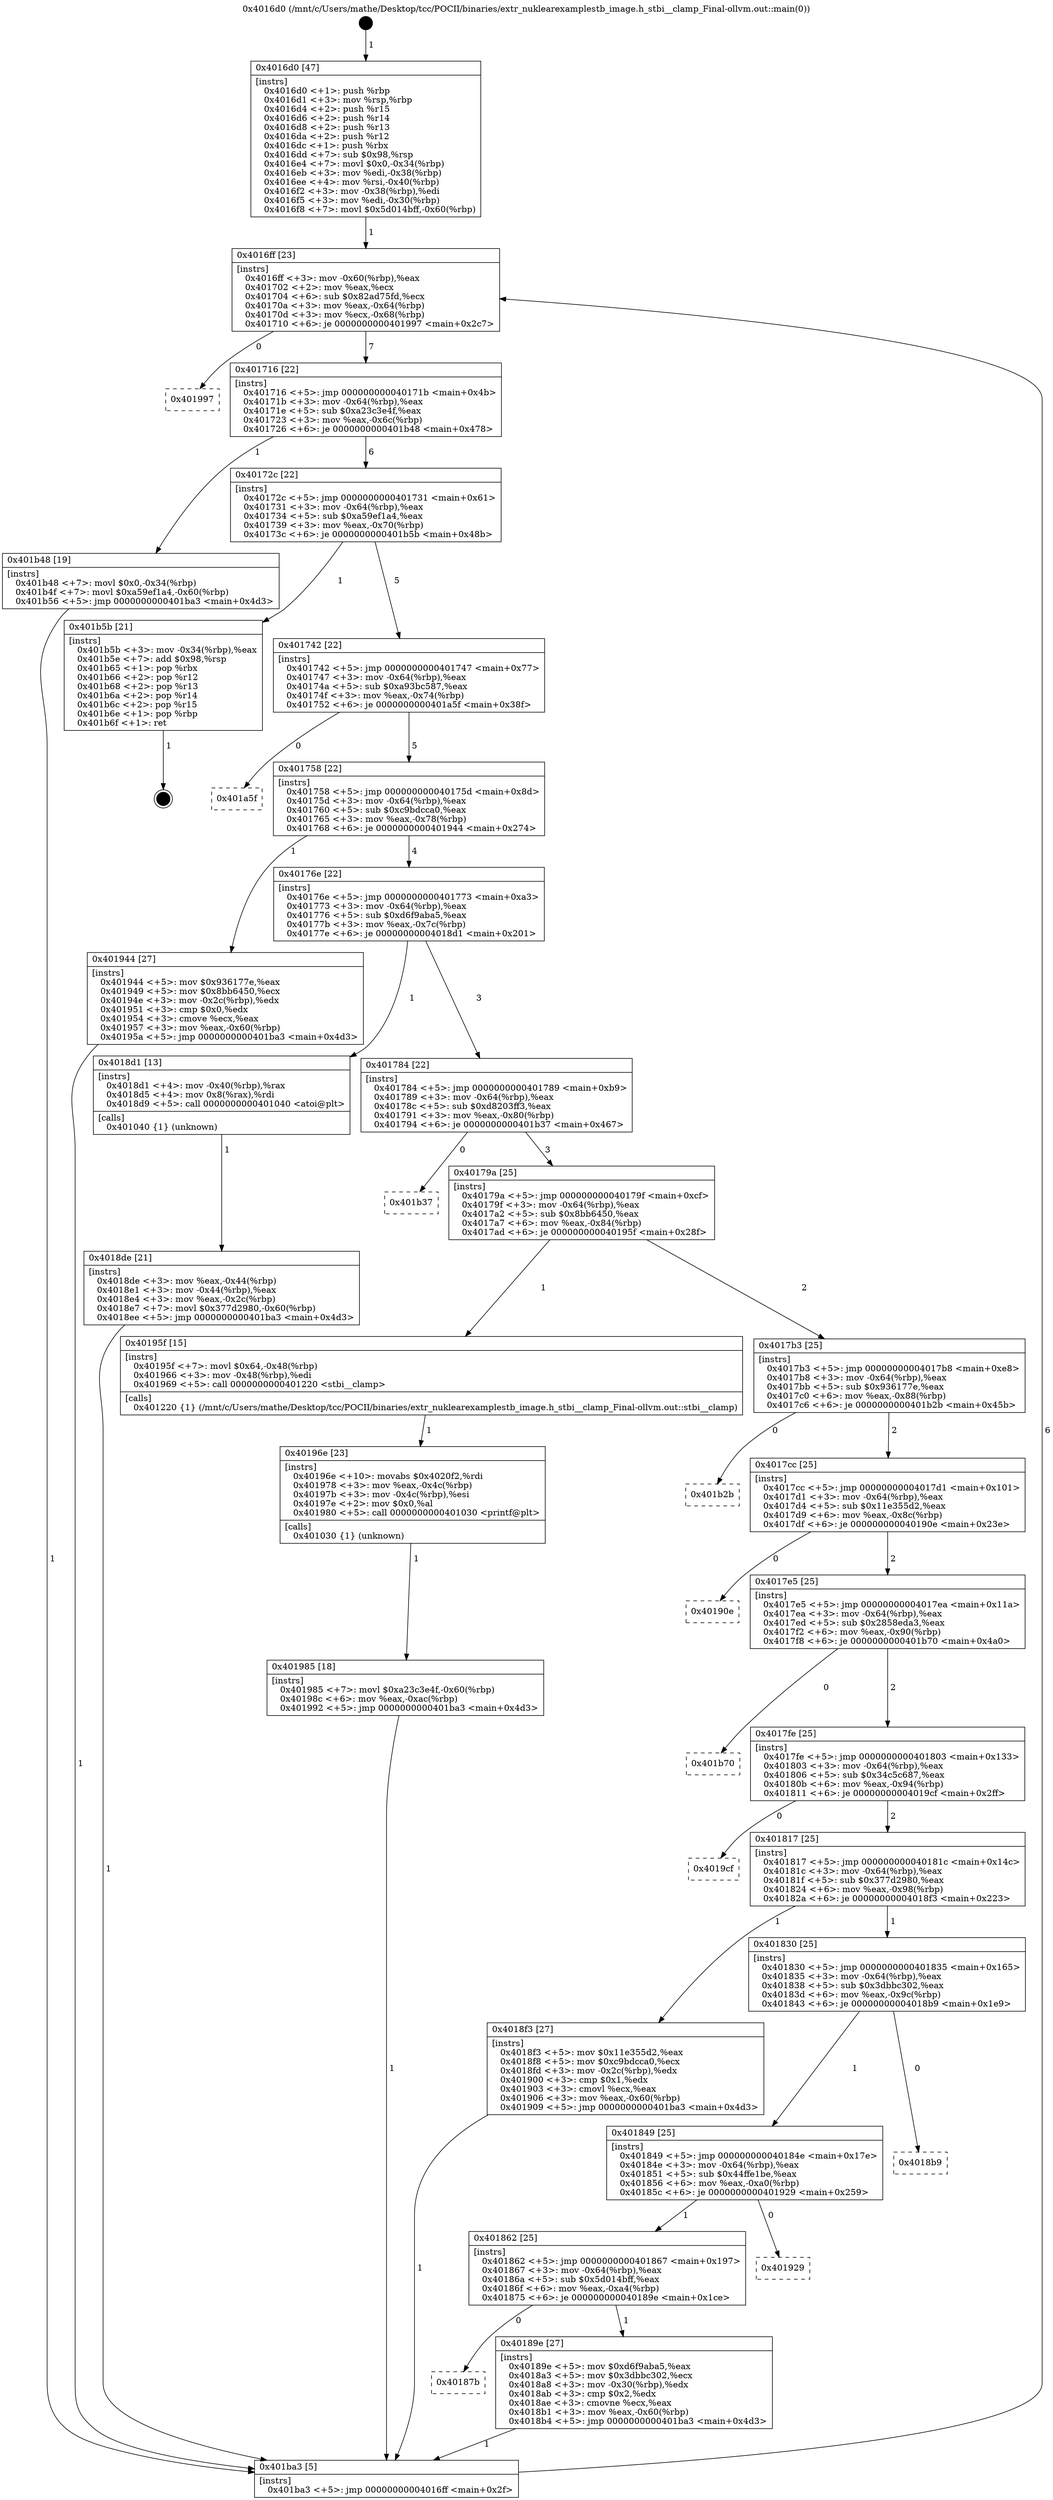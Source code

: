 digraph "0x4016d0" {
  label = "0x4016d0 (/mnt/c/Users/mathe/Desktop/tcc/POCII/binaries/extr_nuklearexamplestb_image.h_stbi__clamp_Final-ollvm.out::main(0))"
  labelloc = "t"
  node[shape=record]

  Entry [label="",width=0.3,height=0.3,shape=circle,fillcolor=black,style=filled]
  "0x4016ff" [label="{
     0x4016ff [23]\l
     | [instrs]\l
     &nbsp;&nbsp;0x4016ff \<+3\>: mov -0x60(%rbp),%eax\l
     &nbsp;&nbsp;0x401702 \<+2\>: mov %eax,%ecx\l
     &nbsp;&nbsp;0x401704 \<+6\>: sub $0x82ad75fd,%ecx\l
     &nbsp;&nbsp;0x40170a \<+3\>: mov %eax,-0x64(%rbp)\l
     &nbsp;&nbsp;0x40170d \<+3\>: mov %ecx,-0x68(%rbp)\l
     &nbsp;&nbsp;0x401710 \<+6\>: je 0000000000401997 \<main+0x2c7\>\l
  }"]
  "0x401997" [label="{
     0x401997\l
  }", style=dashed]
  "0x401716" [label="{
     0x401716 [22]\l
     | [instrs]\l
     &nbsp;&nbsp;0x401716 \<+5\>: jmp 000000000040171b \<main+0x4b\>\l
     &nbsp;&nbsp;0x40171b \<+3\>: mov -0x64(%rbp),%eax\l
     &nbsp;&nbsp;0x40171e \<+5\>: sub $0xa23c3e4f,%eax\l
     &nbsp;&nbsp;0x401723 \<+3\>: mov %eax,-0x6c(%rbp)\l
     &nbsp;&nbsp;0x401726 \<+6\>: je 0000000000401b48 \<main+0x478\>\l
  }"]
  Exit [label="",width=0.3,height=0.3,shape=circle,fillcolor=black,style=filled,peripheries=2]
  "0x401b48" [label="{
     0x401b48 [19]\l
     | [instrs]\l
     &nbsp;&nbsp;0x401b48 \<+7\>: movl $0x0,-0x34(%rbp)\l
     &nbsp;&nbsp;0x401b4f \<+7\>: movl $0xa59ef1a4,-0x60(%rbp)\l
     &nbsp;&nbsp;0x401b56 \<+5\>: jmp 0000000000401ba3 \<main+0x4d3\>\l
  }"]
  "0x40172c" [label="{
     0x40172c [22]\l
     | [instrs]\l
     &nbsp;&nbsp;0x40172c \<+5\>: jmp 0000000000401731 \<main+0x61\>\l
     &nbsp;&nbsp;0x401731 \<+3\>: mov -0x64(%rbp),%eax\l
     &nbsp;&nbsp;0x401734 \<+5\>: sub $0xa59ef1a4,%eax\l
     &nbsp;&nbsp;0x401739 \<+3\>: mov %eax,-0x70(%rbp)\l
     &nbsp;&nbsp;0x40173c \<+6\>: je 0000000000401b5b \<main+0x48b\>\l
  }"]
  "0x401985" [label="{
     0x401985 [18]\l
     | [instrs]\l
     &nbsp;&nbsp;0x401985 \<+7\>: movl $0xa23c3e4f,-0x60(%rbp)\l
     &nbsp;&nbsp;0x40198c \<+6\>: mov %eax,-0xac(%rbp)\l
     &nbsp;&nbsp;0x401992 \<+5\>: jmp 0000000000401ba3 \<main+0x4d3\>\l
  }"]
  "0x401b5b" [label="{
     0x401b5b [21]\l
     | [instrs]\l
     &nbsp;&nbsp;0x401b5b \<+3\>: mov -0x34(%rbp),%eax\l
     &nbsp;&nbsp;0x401b5e \<+7\>: add $0x98,%rsp\l
     &nbsp;&nbsp;0x401b65 \<+1\>: pop %rbx\l
     &nbsp;&nbsp;0x401b66 \<+2\>: pop %r12\l
     &nbsp;&nbsp;0x401b68 \<+2\>: pop %r13\l
     &nbsp;&nbsp;0x401b6a \<+2\>: pop %r14\l
     &nbsp;&nbsp;0x401b6c \<+2\>: pop %r15\l
     &nbsp;&nbsp;0x401b6e \<+1\>: pop %rbp\l
     &nbsp;&nbsp;0x401b6f \<+1\>: ret\l
  }"]
  "0x401742" [label="{
     0x401742 [22]\l
     | [instrs]\l
     &nbsp;&nbsp;0x401742 \<+5\>: jmp 0000000000401747 \<main+0x77\>\l
     &nbsp;&nbsp;0x401747 \<+3\>: mov -0x64(%rbp),%eax\l
     &nbsp;&nbsp;0x40174a \<+5\>: sub $0xa93bc587,%eax\l
     &nbsp;&nbsp;0x40174f \<+3\>: mov %eax,-0x74(%rbp)\l
     &nbsp;&nbsp;0x401752 \<+6\>: je 0000000000401a5f \<main+0x38f\>\l
  }"]
  "0x40196e" [label="{
     0x40196e [23]\l
     | [instrs]\l
     &nbsp;&nbsp;0x40196e \<+10\>: movabs $0x4020f2,%rdi\l
     &nbsp;&nbsp;0x401978 \<+3\>: mov %eax,-0x4c(%rbp)\l
     &nbsp;&nbsp;0x40197b \<+3\>: mov -0x4c(%rbp),%esi\l
     &nbsp;&nbsp;0x40197e \<+2\>: mov $0x0,%al\l
     &nbsp;&nbsp;0x401980 \<+5\>: call 0000000000401030 \<printf@plt\>\l
     | [calls]\l
     &nbsp;&nbsp;0x401030 \{1\} (unknown)\l
  }"]
  "0x401a5f" [label="{
     0x401a5f\l
  }", style=dashed]
  "0x401758" [label="{
     0x401758 [22]\l
     | [instrs]\l
     &nbsp;&nbsp;0x401758 \<+5\>: jmp 000000000040175d \<main+0x8d\>\l
     &nbsp;&nbsp;0x40175d \<+3\>: mov -0x64(%rbp),%eax\l
     &nbsp;&nbsp;0x401760 \<+5\>: sub $0xc9bdcca0,%eax\l
     &nbsp;&nbsp;0x401765 \<+3\>: mov %eax,-0x78(%rbp)\l
     &nbsp;&nbsp;0x401768 \<+6\>: je 0000000000401944 \<main+0x274\>\l
  }"]
  "0x4018de" [label="{
     0x4018de [21]\l
     | [instrs]\l
     &nbsp;&nbsp;0x4018de \<+3\>: mov %eax,-0x44(%rbp)\l
     &nbsp;&nbsp;0x4018e1 \<+3\>: mov -0x44(%rbp),%eax\l
     &nbsp;&nbsp;0x4018e4 \<+3\>: mov %eax,-0x2c(%rbp)\l
     &nbsp;&nbsp;0x4018e7 \<+7\>: movl $0x377d2980,-0x60(%rbp)\l
     &nbsp;&nbsp;0x4018ee \<+5\>: jmp 0000000000401ba3 \<main+0x4d3\>\l
  }"]
  "0x401944" [label="{
     0x401944 [27]\l
     | [instrs]\l
     &nbsp;&nbsp;0x401944 \<+5\>: mov $0x936177e,%eax\l
     &nbsp;&nbsp;0x401949 \<+5\>: mov $0x8bb6450,%ecx\l
     &nbsp;&nbsp;0x40194e \<+3\>: mov -0x2c(%rbp),%edx\l
     &nbsp;&nbsp;0x401951 \<+3\>: cmp $0x0,%edx\l
     &nbsp;&nbsp;0x401954 \<+3\>: cmove %ecx,%eax\l
     &nbsp;&nbsp;0x401957 \<+3\>: mov %eax,-0x60(%rbp)\l
     &nbsp;&nbsp;0x40195a \<+5\>: jmp 0000000000401ba3 \<main+0x4d3\>\l
  }"]
  "0x40176e" [label="{
     0x40176e [22]\l
     | [instrs]\l
     &nbsp;&nbsp;0x40176e \<+5\>: jmp 0000000000401773 \<main+0xa3\>\l
     &nbsp;&nbsp;0x401773 \<+3\>: mov -0x64(%rbp),%eax\l
     &nbsp;&nbsp;0x401776 \<+5\>: sub $0xd6f9aba5,%eax\l
     &nbsp;&nbsp;0x40177b \<+3\>: mov %eax,-0x7c(%rbp)\l
     &nbsp;&nbsp;0x40177e \<+6\>: je 00000000004018d1 \<main+0x201\>\l
  }"]
  "0x4016d0" [label="{
     0x4016d0 [47]\l
     | [instrs]\l
     &nbsp;&nbsp;0x4016d0 \<+1\>: push %rbp\l
     &nbsp;&nbsp;0x4016d1 \<+3\>: mov %rsp,%rbp\l
     &nbsp;&nbsp;0x4016d4 \<+2\>: push %r15\l
     &nbsp;&nbsp;0x4016d6 \<+2\>: push %r14\l
     &nbsp;&nbsp;0x4016d8 \<+2\>: push %r13\l
     &nbsp;&nbsp;0x4016da \<+2\>: push %r12\l
     &nbsp;&nbsp;0x4016dc \<+1\>: push %rbx\l
     &nbsp;&nbsp;0x4016dd \<+7\>: sub $0x98,%rsp\l
     &nbsp;&nbsp;0x4016e4 \<+7\>: movl $0x0,-0x34(%rbp)\l
     &nbsp;&nbsp;0x4016eb \<+3\>: mov %edi,-0x38(%rbp)\l
     &nbsp;&nbsp;0x4016ee \<+4\>: mov %rsi,-0x40(%rbp)\l
     &nbsp;&nbsp;0x4016f2 \<+3\>: mov -0x38(%rbp),%edi\l
     &nbsp;&nbsp;0x4016f5 \<+3\>: mov %edi,-0x30(%rbp)\l
     &nbsp;&nbsp;0x4016f8 \<+7\>: movl $0x5d014bff,-0x60(%rbp)\l
  }"]
  "0x4018d1" [label="{
     0x4018d1 [13]\l
     | [instrs]\l
     &nbsp;&nbsp;0x4018d1 \<+4\>: mov -0x40(%rbp),%rax\l
     &nbsp;&nbsp;0x4018d5 \<+4\>: mov 0x8(%rax),%rdi\l
     &nbsp;&nbsp;0x4018d9 \<+5\>: call 0000000000401040 \<atoi@plt\>\l
     | [calls]\l
     &nbsp;&nbsp;0x401040 \{1\} (unknown)\l
  }"]
  "0x401784" [label="{
     0x401784 [22]\l
     | [instrs]\l
     &nbsp;&nbsp;0x401784 \<+5\>: jmp 0000000000401789 \<main+0xb9\>\l
     &nbsp;&nbsp;0x401789 \<+3\>: mov -0x64(%rbp),%eax\l
     &nbsp;&nbsp;0x40178c \<+5\>: sub $0xd8203ff3,%eax\l
     &nbsp;&nbsp;0x401791 \<+3\>: mov %eax,-0x80(%rbp)\l
     &nbsp;&nbsp;0x401794 \<+6\>: je 0000000000401b37 \<main+0x467\>\l
  }"]
  "0x401ba3" [label="{
     0x401ba3 [5]\l
     | [instrs]\l
     &nbsp;&nbsp;0x401ba3 \<+5\>: jmp 00000000004016ff \<main+0x2f\>\l
  }"]
  "0x401b37" [label="{
     0x401b37\l
  }", style=dashed]
  "0x40179a" [label="{
     0x40179a [25]\l
     | [instrs]\l
     &nbsp;&nbsp;0x40179a \<+5\>: jmp 000000000040179f \<main+0xcf\>\l
     &nbsp;&nbsp;0x40179f \<+3\>: mov -0x64(%rbp),%eax\l
     &nbsp;&nbsp;0x4017a2 \<+5\>: sub $0x8bb6450,%eax\l
     &nbsp;&nbsp;0x4017a7 \<+6\>: mov %eax,-0x84(%rbp)\l
     &nbsp;&nbsp;0x4017ad \<+6\>: je 000000000040195f \<main+0x28f\>\l
  }"]
  "0x40187b" [label="{
     0x40187b\l
  }", style=dashed]
  "0x40195f" [label="{
     0x40195f [15]\l
     | [instrs]\l
     &nbsp;&nbsp;0x40195f \<+7\>: movl $0x64,-0x48(%rbp)\l
     &nbsp;&nbsp;0x401966 \<+3\>: mov -0x48(%rbp),%edi\l
     &nbsp;&nbsp;0x401969 \<+5\>: call 0000000000401220 \<stbi__clamp\>\l
     | [calls]\l
     &nbsp;&nbsp;0x401220 \{1\} (/mnt/c/Users/mathe/Desktop/tcc/POCII/binaries/extr_nuklearexamplestb_image.h_stbi__clamp_Final-ollvm.out::stbi__clamp)\l
  }"]
  "0x4017b3" [label="{
     0x4017b3 [25]\l
     | [instrs]\l
     &nbsp;&nbsp;0x4017b3 \<+5\>: jmp 00000000004017b8 \<main+0xe8\>\l
     &nbsp;&nbsp;0x4017b8 \<+3\>: mov -0x64(%rbp),%eax\l
     &nbsp;&nbsp;0x4017bb \<+5\>: sub $0x936177e,%eax\l
     &nbsp;&nbsp;0x4017c0 \<+6\>: mov %eax,-0x88(%rbp)\l
     &nbsp;&nbsp;0x4017c6 \<+6\>: je 0000000000401b2b \<main+0x45b\>\l
  }"]
  "0x40189e" [label="{
     0x40189e [27]\l
     | [instrs]\l
     &nbsp;&nbsp;0x40189e \<+5\>: mov $0xd6f9aba5,%eax\l
     &nbsp;&nbsp;0x4018a3 \<+5\>: mov $0x3dbbc302,%ecx\l
     &nbsp;&nbsp;0x4018a8 \<+3\>: mov -0x30(%rbp),%edx\l
     &nbsp;&nbsp;0x4018ab \<+3\>: cmp $0x2,%edx\l
     &nbsp;&nbsp;0x4018ae \<+3\>: cmovne %ecx,%eax\l
     &nbsp;&nbsp;0x4018b1 \<+3\>: mov %eax,-0x60(%rbp)\l
     &nbsp;&nbsp;0x4018b4 \<+5\>: jmp 0000000000401ba3 \<main+0x4d3\>\l
  }"]
  "0x401b2b" [label="{
     0x401b2b\l
  }", style=dashed]
  "0x4017cc" [label="{
     0x4017cc [25]\l
     | [instrs]\l
     &nbsp;&nbsp;0x4017cc \<+5\>: jmp 00000000004017d1 \<main+0x101\>\l
     &nbsp;&nbsp;0x4017d1 \<+3\>: mov -0x64(%rbp),%eax\l
     &nbsp;&nbsp;0x4017d4 \<+5\>: sub $0x11e355d2,%eax\l
     &nbsp;&nbsp;0x4017d9 \<+6\>: mov %eax,-0x8c(%rbp)\l
     &nbsp;&nbsp;0x4017df \<+6\>: je 000000000040190e \<main+0x23e\>\l
  }"]
  "0x401862" [label="{
     0x401862 [25]\l
     | [instrs]\l
     &nbsp;&nbsp;0x401862 \<+5\>: jmp 0000000000401867 \<main+0x197\>\l
     &nbsp;&nbsp;0x401867 \<+3\>: mov -0x64(%rbp),%eax\l
     &nbsp;&nbsp;0x40186a \<+5\>: sub $0x5d014bff,%eax\l
     &nbsp;&nbsp;0x40186f \<+6\>: mov %eax,-0xa4(%rbp)\l
     &nbsp;&nbsp;0x401875 \<+6\>: je 000000000040189e \<main+0x1ce\>\l
  }"]
  "0x40190e" [label="{
     0x40190e\l
  }", style=dashed]
  "0x4017e5" [label="{
     0x4017e5 [25]\l
     | [instrs]\l
     &nbsp;&nbsp;0x4017e5 \<+5\>: jmp 00000000004017ea \<main+0x11a\>\l
     &nbsp;&nbsp;0x4017ea \<+3\>: mov -0x64(%rbp),%eax\l
     &nbsp;&nbsp;0x4017ed \<+5\>: sub $0x2858eda3,%eax\l
     &nbsp;&nbsp;0x4017f2 \<+6\>: mov %eax,-0x90(%rbp)\l
     &nbsp;&nbsp;0x4017f8 \<+6\>: je 0000000000401b70 \<main+0x4a0\>\l
  }"]
  "0x401929" [label="{
     0x401929\l
  }", style=dashed]
  "0x401b70" [label="{
     0x401b70\l
  }", style=dashed]
  "0x4017fe" [label="{
     0x4017fe [25]\l
     | [instrs]\l
     &nbsp;&nbsp;0x4017fe \<+5\>: jmp 0000000000401803 \<main+0x133\>\l
     &nbsp;&nbsp;0x401803 \<+3\>: mov -0x64(%rbp),%eax\l
     &nbsp;&nbsp;0x401806 \<+5\>: sub $0x34c5c687,%eax\l
     &nbsp;&nbsp;0x40180b \<+6\>: mov %eax,-0x94(%rbp)\l
     &nbsp;&nbsp;0x401811 \<+6\>: je 00000000004019cf \<main+0x2ff\>\l
  }"]
  "0x401849" [label="{
     0x401849 [25]\l
     | [instrs]\l
     &nbsp;&nbsp;0x401849 \<+5\>: jmp 000000000040184e \<main+0x17e\>\l
     &nbsp;&nbsp;0x40184e \<+3\>: mov -0x64(%rbp),%eax\l
     &nbsp;&nbsp;0x401851 \<+5\>: sub $0x44ffe1be,%eax\l
     &nbsp;&nbsp;0x401856 \<+6\>: mov %eax,-0xa0(%rbp)\l
     &nbsp;&nbsp;0x40185c \<+6\>: je 0000000000401929 \<main+0x259\>\l
  }"]
  "0x4019cf" [label="{
     0x4019cf\l
  }", style=dashed]
  "0x401817" [label="{
     0x401817 [25]\l
     | [instrs]\l
     &nbsp;&nbsp;0x401817 \<+5\>: jmp 000000000040181c \<main+0x14c\>\l
     &nbsp;&nbsp;0x40181c \<+3\>: mov -0x64(%rbp),%eax\l
     &nbsp;&nbsp;0x40181f \<+5\>: sub $0x377d2980,%eax\l
     &nbsp;&nbsp;0x401824 \<+6\>: mov %eax,-0x98(%rbp)\l
     &nbsp;&nbsp;0x40182a \<+6\>: je 00000000004018f3 \<main+0x223\>\l
  }"]
  "0x4018b9" [label="{
     0x4018b9\l
  }", style=dashed]
  "0x4018f3" [label="{
     0x4018f3 [27]\l
     | [instrs]\l
     &nbsp;&nbsp;0x4018f3 \<+5\>: mov $0x11e355d2,%eax\l
     &nbsp;&nbsp;0x4018f8 \<+5\>: mov $0xc9bdcca0,%ecx\l
     &nbsp;&nbsp;0x4018fd \<+3\>: mov -0x2c(%rbp),%edx\l
     &nbsp;&nbsp;0x401900 \<+3\>: cmp $0x1,%edx\l
     &nbsp;&nbsp;0x401903 \<+3\>: cmovl %ecx,%eax\l
     &nbsp;&nbsp;0x401906 \<+3\>: mov %eax,-0x60(%rbp)\l
     &nbsp;&nbsp;0x401909 \<+5\>: jmp 0000000000401ba3 \<main+0x4d3\>\l
  }"]
  "0x401830" [label="{
     0x401830 [25]\l
     | [instrs]\l
     &nbsp;&nbsp;0x401830 \<+5\>: jmp 0000000000401835 \<main+0x165\>\l
     &nbsp;&nbsp;0x401835 \<+3\>: mov -0x64(%rbp),%eax\l
     &nbsp;&nbsp;0x401838 \<+5\>: sub $0x3dbbc302,%eax\l
     &nbsp;&nbsp;0x40183d \<+6\>: mov %eax,-0x9c(%rbp)\l
     &nbsp;&nbsp;0x401843 \<+6\>: je 00000000004018b9 \<main+0x1e9\>\l
  }"]
  Entry -> "0x4016d0" [label=" 1"]
  "0x4016ff" -> "0x401997" [label=" 0"]
  "0x4016ff" -> "0x401716" [label=" 7"]
  "0x401b5b" -> Exit [label=" 1"]
  "0x401716" -> "0x401b48" [label=" 1"]
  "0x401716" -> "0x40172c" [label=" 6"]
  "0x401b48" -> "0x401ba3" [label=" 1"]
  "0x40172c" -> "0x401b5b" [label=" 1"]
  "0x40172c" -> "0x401742" [label=" 5"]
  "0x401985" -> "0x401ba3" [label=" 1"]
  "0x401742" -> "0x401a5f" [label=" 0"]
  "0x401742" -> "0x401758" [label=" 5"]
  "0x40196e" -> "0x401985" [label=" 1"]
  "0x401758" -> "0x401944" [label=" 1"]
  "0x401758" -> "0x40176e" [label=" 4"]
  "0x40195f" -> "0x40196e" [label=" 1"]
  "0x40176e" -> "0x4018d1" [label=" 1"]
  "0x40176e" -> "0x401784" [label=" 3"]
  "0x401944" -> "0x401ba3" [label=" 1"]
  "0x401784" -> "0x401b37" [label=" 0"]
  "0x401784" -> "0x40179a" [label=" 3"]
  "0x4018f3" -> "0x401ba3" [label=" 1"]
  "0x40179a" -> "0x40195f" [label=" 1"]
  "0x40179a" -> "0x4017b3" [label=" 2"]
  "0x4018de" -> "0x401ba3" [label=" 1"]
  "0x4017b3" -> "0x401b2b" [label=" 0"]
  "0x4017b3" -> "0x4017cc" [label=" 2"]
  "0x4018d1" -> "0x4018de" [label=" 1"]
  "0x4017cc" -> "0x40190e" [label=" 0"]
  "0x4017cc" -> "0x4017e5" [label=" 2"]
  "0x4016d0" -> "0x4016ff" [label=" 1"]
  "0x4017e5" -> "0x401b70" [label=" 0"]
  "0x4017e5" -> "0x4017fe" [label=" 2"]
  "0x40189e" -> "0x401ba3" [label=" 1"]
  "0x4017fe" -> "0x4019cf" [label=" 0"]
  "0x4017fe" -> "0x401817" [label=" 2"]
  "0x401862" -> "0x40189e" [label=" 1"]
  "0x401817" -> "0x4018f3" [label=" 1"]
  "0x401817" -> "0x401830" [label=" 1"]
  "0x401ba3" -> "0x4016ff" [label=" 6"]
  "0x401830" -> "0x4018b9" [label=" 0"]
  "0x401830" -> "0x401849" [label=" 1"]
  "0x401862" -> "0x40187b" [label=" 0"]
  "0x401849" -> "0x401929" [label=" 0"]
  "0x401849" -> "0x401862" [label=" 1"]
}
